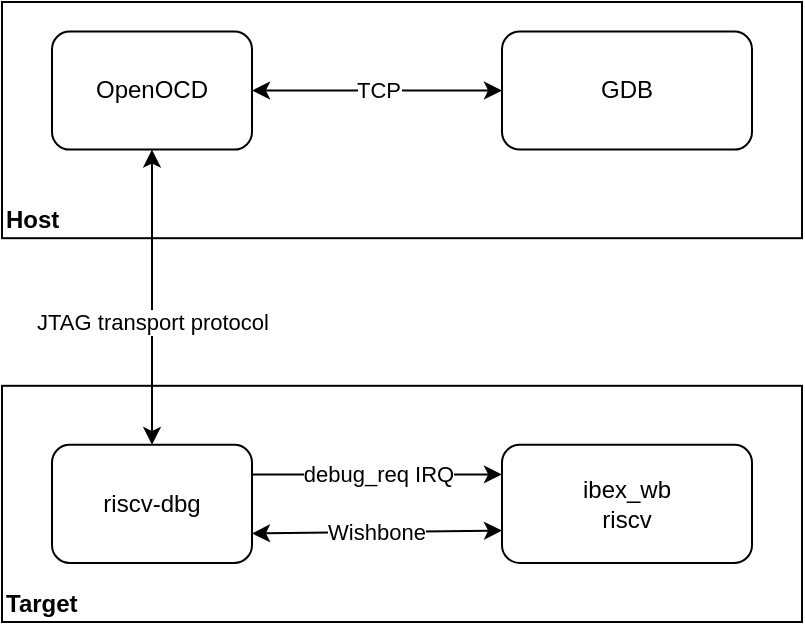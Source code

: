 <mxfile version="19.0.3" type="device"><diagram id="hv3-Hed1GBjefoJO56m1" name="Page-1"><mxGraphModel dx="1038" dy="641" grid="1" gridSize="10" guides="1" tooltips="1" connect="1" arrows="1" fold="1" page="1" pageScale="1" pageWidth="850" pageHeight="1100" math="0" shadow="0"><root><mxCell id="0"/><mxCell id="1" parent="0"/><mxCell id="XIbHLAKuWgeAx4mrb2kN-18" value="" style="group" vertex="1" connectable="0" parent="1"><mxGeometry x="200" y="90" width="400" height="310" as="geometry"/></mxCell><mxCell id="XIbHLAKuWgeAx4mrb2kN-16" value="Target" style="rounded=0;whiteSpace=wrap;html=1;align=left;verticalAlign=bottom;fontStyle=1" vertex="1" parent="XIbHLAKuWgeAx4mrb2kN-18"><mxGeometry y="191.905" width="400" height="118.095" as="geometry"/></mxCell><mxCell id="XIbHLAKuWgeAx4mrb2kN-15" value="Host" style="rounded=0;whiteSpace=wrap;html=1;verticalAlign=bottom;align=left;fontStyle=1" vertex="1" parent="XIbHLAKuWgeAx4mrb2kN-18"><mxGeometry width="400" height="118.095" as="geometry"/></mxCell><mxCell id="XIbHLAKuWgeAx4mrb2kN-2" value="riscv-dbg" style="rounded=1;whiteSpace=wrap;html=1;" vertex="1" parent="XIbHLAKuWgeAx4mrb2kN-18"><mxGeometry x="25" y="221.429" width="100" height="59.048" as="geometry"/></mxCell><mxCell id="XIbHLAKuWgeAx4mrb2kN-3" value="ibex_wb&lt;br&gt;riscv" style="rounded=1;whiteSpace=wrap;html=1;" vertex="1" parent="XIbHLAKuWgeAx4mrb2kN-18"><mxGeometry x="250" y="221.429" width="125" height="59.048" as="geometry"/></mxCell><mxCell id="XIbHLAKuWgeAx4mrb2kN-4" value="Wishbone" style="endArrow=classic;startArrow=classic;html=1;rounded=0;entryX=0;entryY=0.5;entryDx=0;entryDy=0;exitX=1;exitY=0.75;exitDx=0;exitDy=0;" edge="1" parent="XIbHLAKuWgeAx4mrb2kN-18" source="XIbHLAKuWgeAx4mrb2kN-2"><mxGeometry width="50" height="50" relative="1" as="geometry"><mxPoint x="150" y="264.238" as="sourcePoint"/><mxPoint x="250" y="264.238" as="targetPoint"/></mxGeometry></mxCell><mxCell id="XIbHLAKuWgeAx4mrb2kN-10" value="JTAG transport protocol" style="endArrow=classic;startArrow=classic;html=1;rounded=0;exitX=0.5;exitY=0;exitDx=0;exitDy=0;entryX=0.5;entryY=1;entryDx=0;entryDy=0;" edge="1" parent="XIbHLAKuWgeAx4mrb2kN-18" source="XIbHLAKuWgeAx4mrb2kN-2" target="XIbHLAKuWgeAx4mrb2kN-11"><mxGeometry x="-0.167" width="50" height="50" relative="1" as="geometry"><mxPoint x="50" y="118.095" as="sourcePoint"/><mxPoint x="75" y="44.286" as="targetPoint"/><mxPoint as="offset"/></mxGeometry></mxCell><mxCell id="XIbHLAKuWgeAx4mrb2kN-11" value="OpenOCD" style="rounded=1;whiteSpace=wrap;html=1;" vertex="1" parent="XIbHLAKuWgeAx4mrb2kN-18"><mxGeometry x="25" y="14.762" width="100" height="59.048" as="geometry"/></mxCell><mxCell id="XIbHLAKuWgeAx4mrb2kN-12" value="GDB" style="rounded=1;whiteSpace=wrap;html=1;" vertex="1" parent="XIbHLAKuWgeAx4mrb2kN-18"><mxGeometry x="250" y="14.762" width="125" height="59.048" as="geometry"/></mxCell><mxCell id="XIbHLAKuWgeAx4mrb2kN-13" value="TCP" style="endArrow=classic;startArrow=classic;html=1;rounded=0;exitX=1;exitY=0.5;exitDx=0;exitDy=0;entryX=0;entryY=0.5;entryDx=0;entryDy=0;" edge="1" parent="XIbHLAKuWgeAx4mrb2kN-18" source="XIbHLAKuWgeAx4mrb2kN-11" target="XIbHLAKuWgeAx4mrb2kN-12"><mxGeometry width="50" height="50" relative="1" as="geometry"><mxPoint x="150" y="88.571" as="sourcePoint"/><mxPoint x="212.5" y="14.762" as="targetPoint"/></mxGeometry></mxCell><mxCell id="XIbHLAKuWgeAx4mrb2kN-17" value="debug_req IRQ" style="endArrow=classic;html=1;rounded=0;exitX=1;exitY=0.25;exitDx=0;exitDy=0;entryX=0;entryY=0.25;entryDx=0;entryDy=0;" edge="1" parent="XIbHLAKuWgeAx4mrb2kN-18" source="XIbHLAKuWgeAx4mrb2kN-2" target="XIbHLAKuWgeAx4mrb2kN-3"><mxGeometry width="50" height="50" relative="1" as="geometry"><mxPoint x="175" y="280.476" as="sourcePoint"/><mxPoint x="237.5" y="206.667" as="targetPoint"/></mxGeometry></mxCell></root></mxGraphModel></diagram></mxfile>